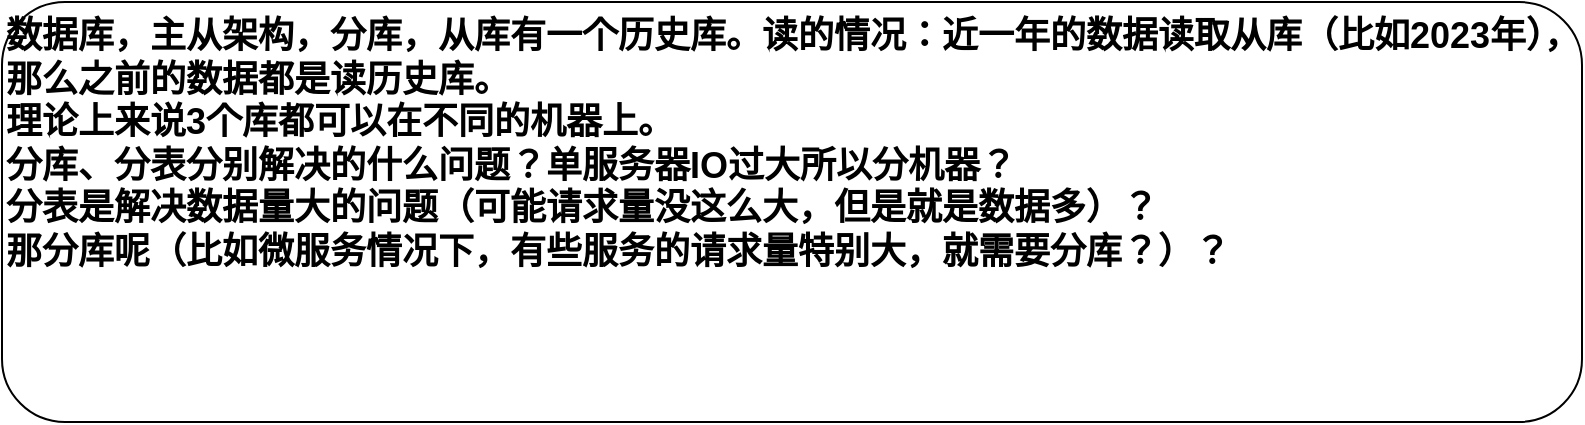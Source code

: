 <mxfile version="21.7.2" type="github">
  <diagram name="第 1 页" id="OE8Y_jW8mMldFSp65CrJ">
    <mxGraphModel dx="1434" dy="758" grid="1" gridSize="10" guides="1" tooltips="1" connect="1" arrows="1" fold="1" page="1" pageScale="1" pageWidth="827" pageHeight="1169" math="0" shadow="0">
      <root>
        <mxCell id="0" />
        <mxCell id="1" parent="0" />
        <mxCell id="UrBGJTlEj64AcYCvytFf-1" value="&lt;b style=&quot;font-size: 18px;&quot;&gt;数据库，主从架构，分库，从库有一个历史库。读的情况：近一年的数据读取从库（比如2023年），那么之前的数据都是读历史库。&lt;br&gt;理论上来说3个库都可以在不同的机器上。&lt;br&gt;分库、分表分别解决的什么问题？单服务器IO过大所以分机器？&lt;br&gt;分表是解决数据量大的问题（可能请求量没这么大，但是就是数据多）？&lt;br&gt;那分库呢（比如微服务情况下，有些服务的请求量特别大，就需要分库？）？&lt;/b&gt;" style="rounded=1;whiteSpace=wrap;html=1;align=left;verticalAlign=top;" vertex="1" parent="1">
          <mxGeometry x="350" y="360" width="790" height="210" as="geometry" />
        </mxCell>
      </root>
    </mxGraphModel>
  </diagram>
</mxfile>
